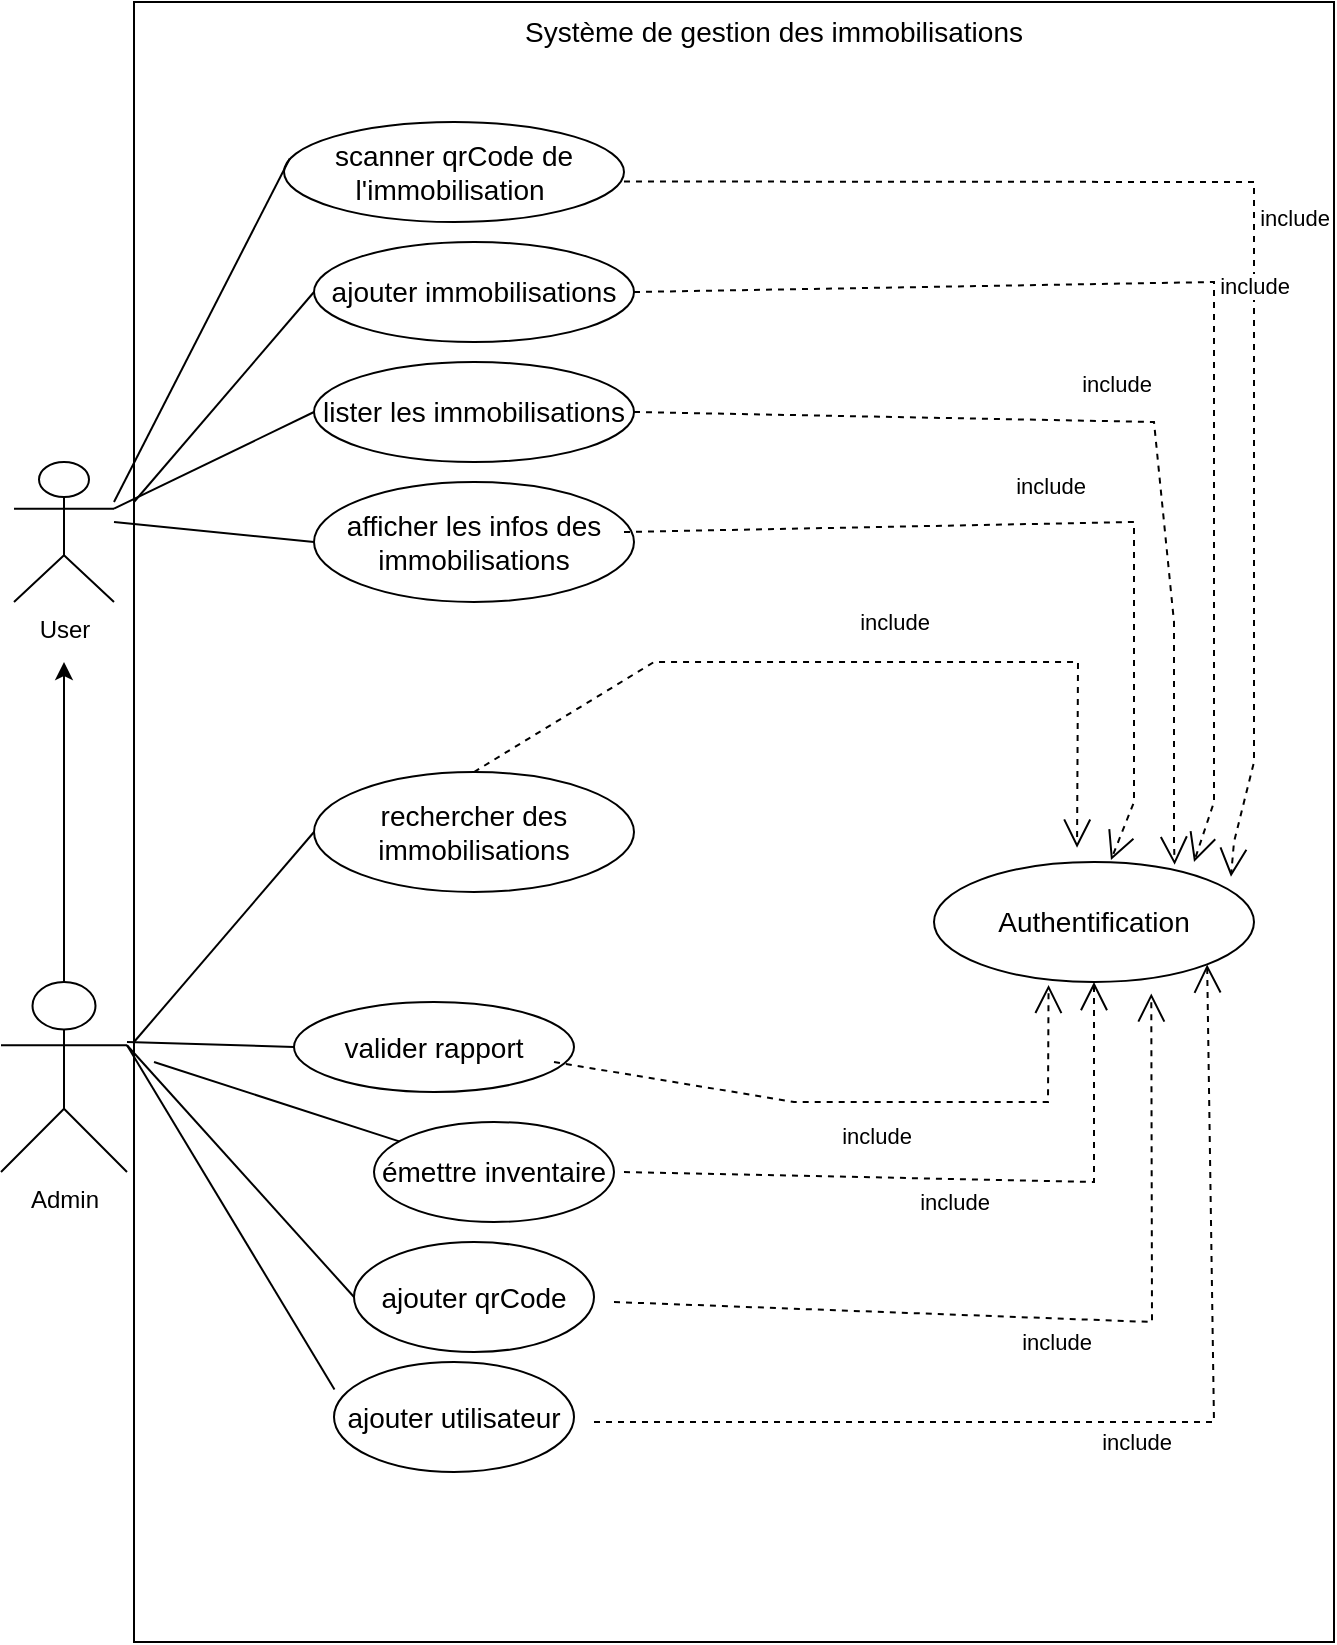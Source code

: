 <mxfile version="21.2.9" type="github" pages="2">
  <diagram name="Page-1" id="Jt6sdJFW9X5KQuXTWVU3">
    <mxGraphModel dx="1257" dy="1860" grid="1" gridSize="10" guides="1" tooltips="1" connect="1" arrows="1" fold="1" page="1" pageScale="1" pageWidth="827" pageHeight="1169" math="0" shadow="0">
      <root>
        <mxCell id="0" />
        <mxCell id="1" parent="0" />
        <mxCell id="oahv23GG5yVui-aDVSaN-1" value="" style="rounded=0;whiteSpace=wrap;html=1;" parent="1" vertex="1">
          <mxGeometry x="140" y="-80" width="600" height="820" as="geometry" />
        </mxCell>
        <mxCell id="oahv23GG5yVui-aDVSaN-2" value="User" style="shape=umlActor;verticalLabelPosition=bottom;verticalAlign=top;html=1;" parent="1" vertex="1">
          <mxGeometry x="80" y="150" width="50" height="70" as="geometry" />
        </mxCell>
        <mxCell id="oahv23GG5yVui-aDVSaN-3" value="Admin" style="shape=umlActor;verticalLabelPosition=bottom;verticalAlign=top;html=1;" parent="1" vertex="1">
          <mxGeometry x="73.5" y="410" width="63" height="95" as="geometry" />
        </mxCell>
        <mxCell id="oahv23GG5yVui-aDVSaN-4" value="&lt;font style=&quot;font-size: 14px;&quot;&gt;&lt;font style=&quot;vertical-align: inherit;&quot;&gt;&lt;font style=&quot;vertical-align: inherit;&quot;&gt;scanner qrCode de l&#39;&lt;/font&gt;&lt;/font&gt;&lt;font style=&quot;vertical-align: inherit;&quot;&gt;&lt;font style=&quot;vertical-align: inherit;&quot;&gt;immobilisation&lt;/font&gt;&lt;/font&gt;&amp;nbsp;&lt;/font&gt;" style="ellipse;whiteSpace=wrap;html=1;" parent="1" vertex="1">
          <mxGeometry x="215" y="-20" width="170" height="50" as="geometry" />
        </mxCell>
        <mxCell id="oahv23GG5yVui-aDVSaN-5" value="&lt;font style=&quot;font-size: 14px;&quot;&gt;afficher les infos des immobilisations&lt;/font&gt;" style="ellipse;whiteSpace=wrap;html=1;" parent="1" vertex="1">
          <mxGeometry x="230" y="160" width="160" height="60" as="geometry" />
        </mxCell>
        <mxCell id="oahv23GG5yVui-aDVSaN-6" value="&lt;font style=&quot;font-size: 14px;&quot;&gt;ajouter immobilisations&lt;/font&gt;" style="ellipse;whiteSpace=wrap;html=1;" parent="1" vertex="1">
          <mxGeometry x="230" y="40" width="160" height="50" as="geometry" />
        </mxCell>
        <mxCell id="oahv23GG5yVui-aDVSaN-7" value="&lt;font style=&quot;font-size: 14px;&quot;&gt;émettre inventaire&lt;/font&gt;" style="ellipse;whiteSpace=wrap;html=1;" parent="1" vertex="1">
          <mxGeometry x="260" y="480" width="120" height="50" as="geometry" />
        </mxCell>
        <mxCell id="oahv23GG5yVui-aDVSaN-8" value="&lt;font style=&quot;font-size: 14px;&quot;&gt;ajouter qrCode&lt;/font&gt;" style="ellipse;whiteSpace=wrap;html=1;" parent="1" vertex="1">
          <mxGeometry x="250" y="540" width="120" height="55" as="geometry" />
        </mxCell>
        <mxCell id="oahv23GG5yVui-aDVSaN-9" value="&lt;font style=&quot;font-size: 14px;&quot;&gt;lister les immobilisations&lt;/font&gt;" style="ellipse;whiteSpace=wrap;html=1;" parent="1" vertex="1">
          <mxGeometry x="230" y="100" width="160" height="50" as="geometry" />
        </mxCell>
        <mxCell id="oahv23GG5yVui-aDVSaN-12" value="&lt;font style=&quot;font-size: 14px;&quot;&gt;valider rapport&lt;/font&gt;" style="ellipse;whiteSpace=wrap;html=1;" parent="1" vertex="1">
          <mxGeometry x="220" y="420" width="140" height="45" as="geometry" />
        </mxCell>
        <mxCell id="Zb0E4p8OSJ2_lI8VUnnz-1" value="" style="endArrow=none;html=1;rounded=0;entryX=0.017;entryY=0.365;entryDx=0;entryDy=0;entryPerimeter=0;" parent="1" target="oahv23GG5yVui-aDVSaN-4" edge="1">
          <mxGeometry width="50" height="50" relative="1" as="geometry">
            <mxPoint x="130" y="170" as="sourcePoint" />
            <mxPoint x="160" y="180" as="targetPoint" />
          </mxGeometry>
        </mxCell>
        <mxCell id="Zb0E4p8OSJ2_lI8VUnnz-8" value="" style="endArrow=none;html=1;rounded=0;entryX=0;entryY=0.5;entryDx=0;entryDy=0;" parent="1" target="oahv23GG5yVui-aDVSaN-5" edge="1">
          <mxGeometry width="50" height="50" relative="1" as="geometry">
            <mxPoint x="130" y="180" as="sourcePoint" />
            <mxPoint x="200" y="150" as="targetPoint" />
          </mxGeometry>
        </mxCell>
        <mxCell id="Zb0E4p8OSJ2_lI8VUnnz-9" value="" style="endArrow=none;html=1;rounded=0;exitX=1;exitY=0.333;exitDx=0;exitDy=0;exitPerimeter=0;entryX=0;entryY=0.5;entryDx=0;entryDy=0;" parent="1" source="oahv23GG5yVui-aDVSaN-2" target="oahv23GG5yVui-aDVSaN-9" edge="1">
          <mxGeometry width="50" height="50" relative="1" as="geometry">
            <mxPoint x="103" y="267" as="sourcePoint" />
            <mxPoint x="212" y="159" as="targetPoint" />
          </mxGeometry>
        </mxCell>
        <mxCell id="Zb0E4p8OSJ2_lI8VUnnz-12" value="" style="endArrow=none;html=1;rounded=0;entryX=0;entryY=0.5;entryDx=0;entryDy=0;" parent="1" edge="1" target="oahv23GG5yVui-aDVSaN-6">
          <mxGeometry width="50" height="50" relative="1" as="geometry">
            <mxPoint x="140" y="170" as="sourcePoint" />
            <mxPoint x="240" y="100" as="targetPoint" />
          </mxGeometry>
        </mxCell>
        <mxCell id="Zb0E4p8OSJ2_lI8VUnnz-13" value="" style="endArrow=none;html=1;rounded=0;" parent="1" source="oahv23GG5yVui-aDVSaN-7" edge="1">
          <mxGeometry width="50" height="50" relative="1" as="geometry">
            <mxPoint x="701" y="360" as="sourcePoint" />
            <mxPoint x="150" y="450" as="targetPoint" />
          </mxGeometry>
        </mxCell>
        <mxCell id="h23GoxZWSa-asyoGUcil-1" style="edgeStyle=orthogonalEdgeStyle;rounded=0;orthogonalLoop=1;jettySize=auto;html=1;exitX=0.5;exitY=0;exitDx=0;exitDy=0;exitPerimeter=0;" edge="1" parent="1" source="oahv23GG5yVui-aDVSaN-3">
          <mxGeometry relative="1" as="geometry">
            <mxPoint x="105" y="250" as="targetPoint" />
          </mxGeometry>
        </mxCell>
        <mxCell id="h23GoxZWSa-asyoGUcil-3" value="" style="endArrow=none;html=1;rounded=0;exitX=1;exitY=0.333;exitDx=0;exitDy=0;exitPerimeter=0;entryX=0;entryY=0.5;entryDx=0;entryDy=0;" edge="1" parent="1" source="oahv23GG5yVui-aDVSaN-3" target="oahv23GG5yVui-aDVSaN-8">
          <mxGeometry width="50" height="50" relative="1" as="geometry">
            <mxPoint x="210" y="580" as="sourcePoint" />
            <mxPoint x="230" y="570" as="targetPoint" />
            <Array as="points" />
          </mxGeometry>
        </mxCell>
        <mxCell id="h23GoxZWSa-asyoGUcil-4" value="&lt;font style=&quot;font-size: 14px;&quot;&gt;rechercher des immobilisations&lt;/font&gt;" style="ellipse;whiteSpace=wrap;html=1;" vertex="1" parent="1">
          <mxGeometry x="230" y="305" width="160" height="60" as="geometry" />
        </mxCell>
        <mxCell id="h23GoxZWSa-asyoGUcil-5" value="" style="endArrow=none;html=1;rounded=0;entryX=0;entryY=0.5;entryDx=0;entryDy=0;" edge="1" parent="1" target="oahv23GG5yVui-aDVSaN-12">
          <mxGeometry width="50" height="50" relative="1" as="geometry">
            <mxPoint x="136.5" y="440" as="sourcePoint" />
            <mxPoint x="206.5" y="410" as="targetPoint" />
          </mxGeometry>
        </mxCell>
        <mxCell id="h23GoxZWSa-asyoGUcil-6" value="include" style="endArrow=open;endSize=12;dashed=1;html=1;rounded=0;entryX=0.928;entryY=0.122;entryDx=0;entryDy=0;entryPerimeter=0;" edge="1" parent="1" target="oahv23GG5yVui-aDVSaN-10">
          <mxGeometry y="20" width="160" relative="1" as="geometry">
            <mxPoint x="385" y="9.75" as="sourcePoint" />
            <mxPoint x="655" y="320.25" as="targetPoint" />
            <Array as="points">
              <mxPoint x="700" y="10" />
              <mxPoint x="700" y="100" />
              <mxPoint x="700" y="250" />
              <mxPoint x="700" y="300" />
              <mxPoint x="690" y="340" />
            </Array>
            <mxPoint y="1" as="offset" />
          </mxGeometry>
        </mxCell>
        <mxCell id="oahv23GG5yVui-aDVSaN-10" value="&lt;font style=&quot;font-size: 14px;&quot;&gt;Authentification&lt;/font&gt;" style="ellipse;whiteSpace=wrap;html=1;" parent="1" vertex="1">
          <mxGeometry x="540" y="350" width="160" height="60" as="geometry" />
        </mxCell>
        <mxCell id="h23GoxZWSa-asyoGUcil-11" value="include" style="endArrow=open;endSize=12;dashed=1;html=1;rounded=0;exitX=1;exitY=0.5;exitDx=0;exitDy=0;" edge="1" parent="1" source="oahv23GG5yVui-aDVSaN-6">
          <mxGeometry y="20" width="160" relative="1" as="geometry">
            <mxPoint x="410" y="40" as="sourcePoint" />
            <mxPoint x="670" y="350" as="targetPoint" />
            <Array as="points">
              <mxPoint x="680" y="60" />
              <mxPoint x="680" y="140" />
              <mxPoint x="680" y="220" />
              <mxPoint x="680" y="260" />
              <mxPoint x="680" y="290" />
              <mxPoint x="680" y="320" />
              <mxPoint x="670" y="350" />
            </Array>
            <mxPoint y="1" as="offset" />
          </mxGeometry>
        </mxCell>
        <mxCell id="h23GoxZWSa-asyoGUcil-12" value="&lt;font style=&quot;font-size: 14px;&quot;&gt;ajouter utilisateur&lt;/font&gt;" style="ellipse;whiteSpace=wrap;html=1;" vertex="1" parent="1">
          <mxGeometry x="240" y="600" width="120" height="55" as="geometry" />
        </mxCell>
        <mxCell id="h23GoxZWSa-asyoGUcil-13" value="" style="endArrow=none;html=1;rounded=0;exitX=1;exitY=0.333;exitDx=0;exitDy=0;exitPerimeter=0;entryX=0.002;entryY=0.25;entryDx=0;entryDy=0;entryPerimeter=0;" edge="1" parent="1" source="oahv23GG5yVui-aDVSaN-3" target="h23GoxZWSa-asyoGUcil-12">
          <mxGeometry width="50" height="50" relative="1" as="geometry">
            <mxPoint x="130" y="452" as="sourcePoint" />
            <mxPoint x="233" y="567" as="targetPoint" />
            <Array as="points" />
          </mxGeometry>
        </mxCell>
        <mxCell id="h23GoxZWSa-asyoGUcil-14" value="include" style="endArrow=open;endSize=12;dashed=1;html=1;rounded=0;exitX=1;exitY=0.5;exitDx=0;exitDy=0;entryX=0.752;entryY=0.024;entryDx=0;entryDy=0;entryPerimeter=0;" edge="1" parent="1" source="oahv23GG5yVui-aDVSaN-9" target="oahv23GG5yVui-aDVSaN-10">
          <mxGeometry y="20" width="160" relative="1" as="geometry">
            <mxPoint x="400" y="75" as="sourcePoint" />
            <mxPoint x="680" y="360" as="targetPoint" />
            <Array as="points">
              <mxPoint x="650" y="130" />
              <mxPoint x="660" y="230" />
              <mxPoint x="660" y="320" />
              <mxPoint x="660" y="340" />
            </Array>
            <mxPoint y="1" as="offset" />
          </mxGeometry>
        </mxCell>
        <mxCell id="h23GoxZWSa-asyoGUcil-15" value="include" style="endArrow=open;endSize=12;dashed=1;html=1;rounded=0;exitX=1;exitY=0.5;exitDx=0;exitDy=0;entryX=0.553;entryY=-0.016;entryDx=0;entryDy=0;entryPerimeter=0;" edge="1" parent="1" target="oahv23GG5yVui-aDVSaN-10">
          <mxGeometry y="20" width="160" relative="1" as="geometry">
            <mxPoint x="385" y="185" as="sourcePoint" />
            <mxPoint x="665" y="470" as="targetPoint" />
            <Array as="points">
              <mxPoint x="640" y="180" />
              <mxPoint x="640" y="260" />
              <mxPoint x="640" y="320" />
            </Array>
            <mxPoint y="1" as="offset" />
          </mxGeometry>
        </mxCell>
        <mxCell id="h23GoxZWSa-asyoGUcil-16" value="" style="endArrow=none;html=1;rounded=0;" edge="1" parent="1">
          <mxGeometry width="50" height="50" relative="1" as="geometry">
            <mxPoint x="140" y="440" as="sourcePoint" />
            <mxPoint x="230" y="335" as="targetPoint" />
          </mxGeometry>
        </mxCell>
        <mxCell id="h23GoxZWSa-asyoGUcil-17" value="include" style="endArrow=open;endSize=12;dashed=1;html=1;rounded=0;entryX=1;entryY=1;entryDx=0;entryDy=0;" edge="1" parent="1" target="oahv23GG5yVui-aDVSaN-10">
          <mxGeometry x="0.002" y="-10" width="160" relative="1" as="geometry">
            <mxPoint x="370" y="630" as="sourcePoint" />
            <mxPoint x="530" y="630" as="targetPoint" />
            <Array as="points">
              <mxPoint x="680" y="630" />
            </Array>
            <mxPoint x="1" as="offset" />
          </mxGeometry>
        </mxCell>
        <mxCell id="h23GoxZWSa-asyoGUcil-18" value="include" style="endArrow=open;endSize=12;dashed=1;html=1;rounded=0;entryX=0.679;entryY=1.095;entryDx=0;entryDy=0;entryPerimeter=0;" edge="1" parent="1" target="oahv23GG5yVui-aDVSaN-10">
          <mxGeometry x="0.018" y="-12" width="160" relative="1" as="geometry">
            <mxPoint x="380" y="570" as="sourcePoint" />
            <mxPoint x="545" y="560" as="targetPoint" />
            <Array as="points">
              <mxPoint x="649" y="580" />
            </Array>
            <mxPoint x="1" as="offset" />
          </mxGeometry>
        </mxCell>
        <mxCell id="h23GoxZWSa-asyoGUcil-19" value="include" style="endArrow=open;endSize=12;dashed=1;html=1;rounded=0;entryX=0.5;entryY=1;entryDx=0;entryDy=0;" edge="1" parent="1" target="oahv23GG5yVui-aDVSaN-10">
          <mxGeometry x="-0.013" y="-11" width="160" relative="1" as="geometry">
            <mxPoint x="385" y="505" as="sourcePoint" />
            <mxPoint x="545" y="505" as="targetPoint" />
            <Array as="points">
              <mxPoint x="620" y="510" />
            </Array>
            <mxPoint as="offset" />
          </mxGeometry>
        </mxCell>
        <mxCell id="h23GoxZWSa-asyoGUcil-20" value="include" style="endArrow=open;endSize=12;dashed=1;html=1;rounded=0;entryX=0.358;entryY=1.024;entryDx=0;entryDy=0;entryPerimeter=0;" edge="1" parent="1" target="oahv23GG5yVui-aDVSaN-10">
          <mxGeometry x="0.057" y="-17" width="160" relative="1" as="geometry">
            <mxPoint x="350" y="450" as="sourcePoint" />
            <mxPoint x="520" y="440" as="targetPoint" />
            <Array as="points">
              <mxPoint x="410" y="460" />
              <mxPoint x="470" y="470" />
              <mxPoint x="597" y="470" />
            </Array>
            <mxPoint as="offset" />
          </mxGeometry>
        </mxCell>
        <mxCell id="h23GoxZWSa-asyoGUcil-21" value="include" style="endArrow=open;endSize=12;dashed=1;html=1;rounded=0;exitX=0.5;exitY=0;exitDx=0;exitDy=0;entryX=0.447;entryY=-0.119;entryDx=0;entryDy=0;entryPerimeter=0;" edge="1" parent="1" source="h23GoxZWSa-asyoGUcil-4" target="oahv23GG5yVui-aDVSaN-10">
          <mxGeometry x="0.099" y="20" width="160" relative="1" as="geometry">
            <mxPoint x="450" y="270" as="sourcePoint" />
            <mxPoint x="610" y="270" as="targetPoint" />
            <Array as="points">
              <mxPoint x="400" y="250" />
              <mxPoint x="612" y="250" />
            </Array>
            <mxPoint as="offset" />
          </mxGeometry>
        </mxCell>
        <mxCell id="h23GoxZWSa-asyoGUcil-22" value="&lt;font style=&quot;font-size: 14px;&quot;&gt;Système de gestion des immobilisations&lt;/font&gt;" style="text;strokeColor=none;align=center;fillColor=none;html=1;verticalAlign=middle;whiteSpace=wrap;rounded=0;" vertex="1" parent="1">
          <mxGeometry x="310" y="-80" width="300" height="30" as="geometry" />
        </mxCell>
      </root>
    </mxGraphModel>
  </diagram>
  <diagram id="wYpQIgb7Bo00rCVVGWX3" name="Page-2">
    <mxGraphModel dx="880" dy="484" grid="1" gridSize="10" guides="1" tooltips="1" connect="1" arrows="1" fold="1" page="1" pageScale="1" pageWidth="827" pageHeight="1169" math="0" shadow="0">
      <root>
        <mxCell id="0" />
        <mxCell id="1" parent="0" />
      </root>
    </mxGraphModel>
  </diagram>
</mxfile>

